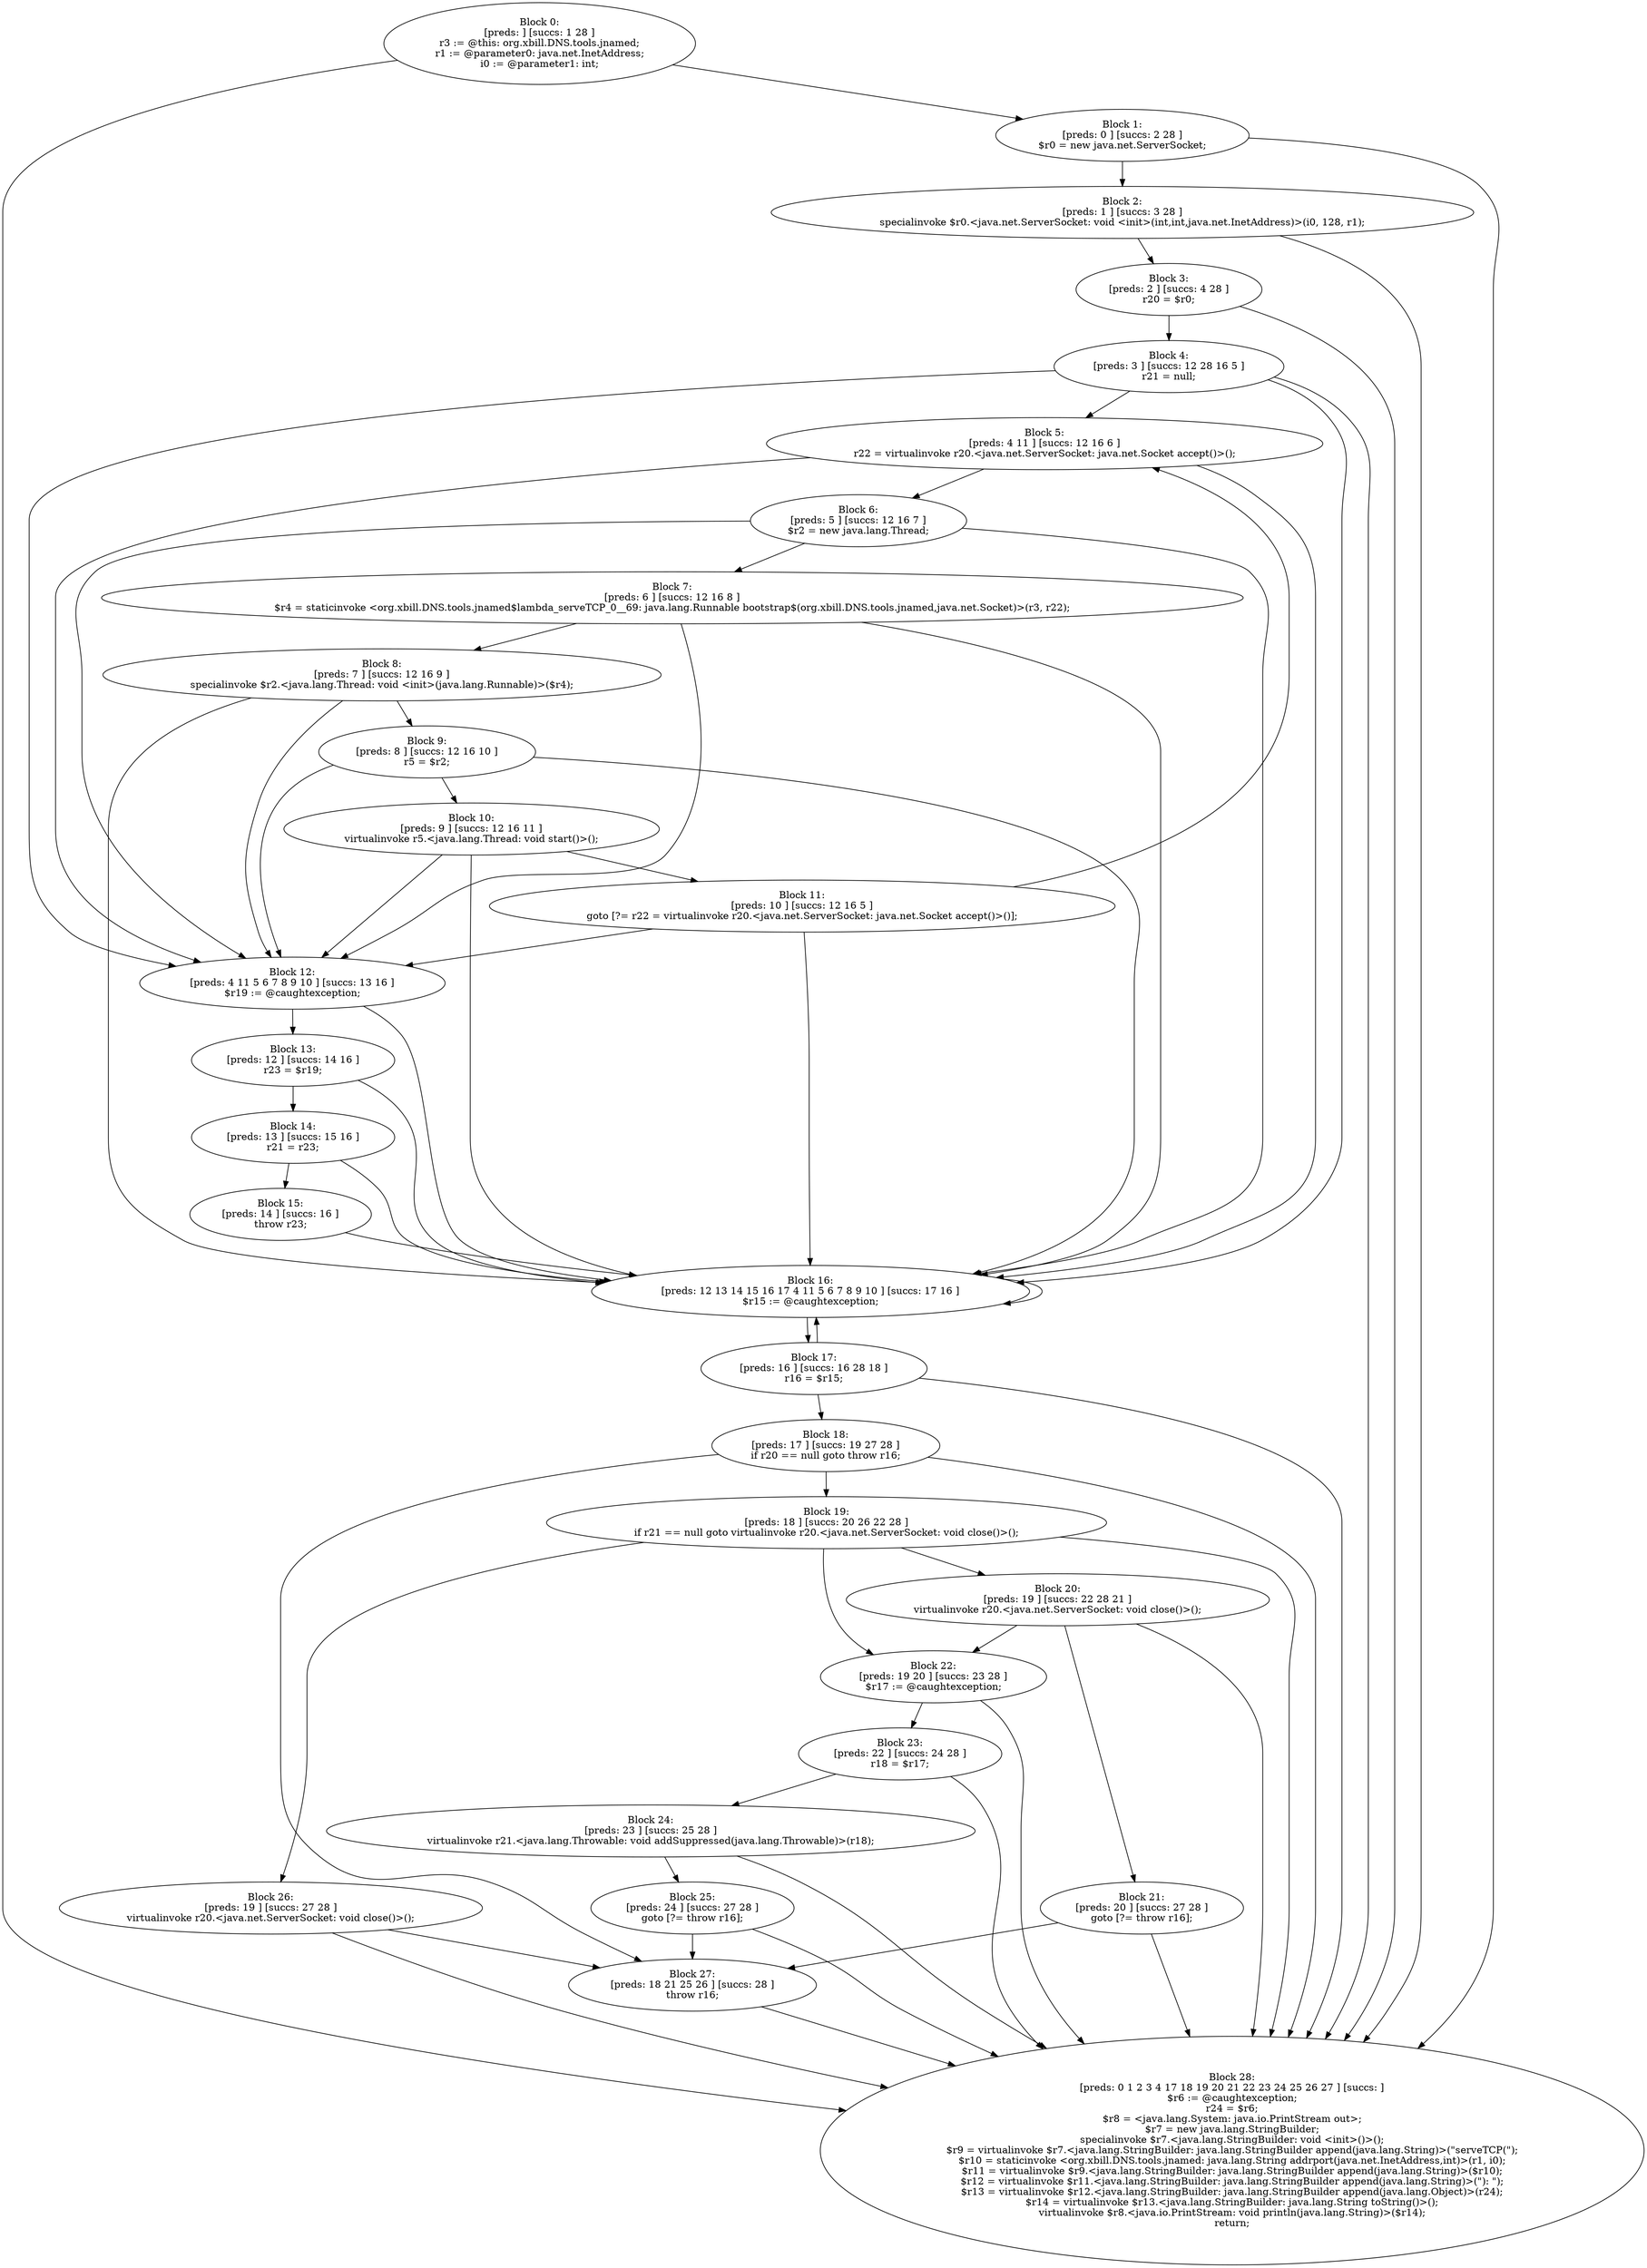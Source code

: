 digraph "unitGraph" {
    "Block 0:
[preds: ] [succs: 1 28 ]
r3 := @this: org.xbill.DNS.tools.jnamed;
r1 := @parameter0: java.net.InetAddress;
i0 := @parameter1: int;
"
    "Block 1:
[preds: 0 ] [succs: 2 28 ]
$r0 = new java.net.ServerSocket;
"
    "Block 2:
[preds: 1 ] [succs: 3 28 ]
specialinvoke $r0.<java.net.ServerSocket: void <init>(int,int,java.net.InetAddress)>(i0, 128, r1);
"
    "Block 3:
[preds: 2 ] [succs: 4 28 ]
r20 = $r0;
"
    "Block 4:
[preds: 3 ] [succs: 12 28 16 5 ]
r21 = null;
"
    "Block 5:
[preds: 4 11 ] [succs: 12 16 6 ]
r22 = virtualinvoke r20.<java.net.ServerSocket: java.net.Socket accept()>();
"
    "Block 6:
[preds: 5 ] [succs: 12 16 7 ]
$r2 = new java.lang.Thread;
"
    "Block 7:
[preds: 6 ] [succs: 12 16 8 ]
$r4 = staticinvoke <org.xbill.DNS.tools.jnamed$lambda_serveTCP_0__69: java.lang.Runnable bootstrap$(org.xbill.DNS.tools.jnamed,java.net.Socket)>(r3, r22);
"
    "Block 8:
[preds: 7 ] [succs: 12 16 9 ]
specialinvoke $r2.<java.lang.Thread: void <init>(java.lang.Runnable)>($r4);
"
    "Block 9:
[preds: 8 ] [succs: 12 16 10 ]
r5 = $r2;
"
    "Block 10:
[preds: 9 ] [succs: 12 16 11 ]
virtualinvoke r5.<java.lang.Thread: void start()>();
"
    "Block 11:
[preds: 10 ] [succs: 12 16 5 ]
goto [?= r22 = virtualinvoke r20.<java.net.ServerSocket: java.net.Socket accept()>()];
"
    "Block 12:
[preds: 4 11 5 6 7 8 9 10 ] [succs: 13 16 ]
$r19 := @caughtexception;
"
    "Block 13:
[preds: 12 ] [succs: 14 16 ]
r23 = $r19;
"
    "Block 14:
[preds: 13 ] [succs: 15 16 ]
r21 = r23;
"
    "Block 15:
[preds: 14 ] [succs: 16 ]
throw r23;
"
    "Block 16:
[preds: 12 13 14 15 16 17 4 11 5 6 7 8 9 10 ] [succs: 17 16 ]
$r15 := @caughtexception;
"
    "Block 17:
[preds: 16 ] [succs: 16 28 18 ]
r16 = $r15;
"
    "Block 18:
[preds: 17 ] [succs: 19 27 28 ]
if r20 == null goto throw r16;
"
    "Block 19:
[preds: 18 ] [succs: 20 26 22 28 ]
if r21 == null goto virtualinvoke r20.<java.net.ServerSocket: void close()>();
"
    "Block 20:
[preds: 19 ] [succs: 22 28 21 ]
virtualinvoke r20.<java.net.ServerSocket: void close()>();
"
    "Block 21:
[preds: 20 ] [succs: 27 28 ]
goto [?= throw r16];
"
    "Block 22:
[preds: 19 20 ] [succs: 23 28 ]
$r17 := @caughtexception;
"
    "Block 23:
[preds: 22 ] [succs: 24 28 ]
r18 = $r17;
"
    "Block 24:
[preds: 23 ] [succs: 25 28 ]
virtualinvoke r21.<java.lang.Throwable: void addSuppressed(java.lang.Throwable)>(r18);
"
    "Block 25:
[preds: 24 ] [succs: 27 28 ]
goto [?= throw r16];
"
    "Block 26:
[preds: 19 ] [succs: 27 28 ]
virtualinvoke r20.<java.net.ServerSocket: void close()>();
"
    "Block 27:
[preds: 18 21 25 26 ] [succs: 28 ]
throw r16;
"
    "Block 28:
[preds: 0 1 2 3 4 17 18 19 20 21 22 23 24 25 26 27 ] [succs: ]
$r6 := @caughtexception;
r24 = $r6;
$r8 = <java.lang.System: java.io.PrintStream out>;
$r7 = new java.lang.StringBuilder;
specialinvoke $r7.<java.lang.StringBuilder: void <init>()>();
$r9 = virtualinvoke $r7.<java.lang.StringBuilder: java.lang.StringBuilder append(java.lang.String)>(\"serveTCP(\");
$r10 = staticinvoke <org.xbill.DNS.tools.jnamed: java.lang.String addrport(java.net.InetAddress,int)>(r1, i0);
$r11 = virtualinvoke $r9.<java.lang.StringBuilder: java.lang.StringBuilder append(java.lang.String)>($r10);
$r12 = virtualinvoke $r11.<java.lang.StringBuilder: java.lang.StringBuilder append(java.lang.String)>(\"): \");
$r13 = virtualinvoke $r12.<java.lang.StringBuilder: java.lang.StringBuilder append(java.lang.Object)>(r24);
$r14 = virtualinvoke $r13.<java.lang.StringBuilder: java.lang.String toString()>();
virtualinvoke $r8.<java.io.PrintStream: void println(java.lang.String)>($r14);
return;
"
    "Block 0:
[preds: ] [succs: 1 28 ]
r3 := @this: org.xbill.DNS.tools.jnamed;
r1 := @parameter0: java.net.InetAddress;
i0 := @parameter1: int;
"->"Block 1:
[preds: 0 ] [succs: 2 28 ]
$r0 = new java.net.ServerSocket;
";
    "Block 0:
[preds: ] [succs: 1 28 ]
r3 := @this: org.xbill.DNS.tools.jnamed;
r1 := @parameter0: java.net.InetAddress;
i0 := @parameter1: int;
"->"Block 28:
[preds: 0 1 2 3 4 17 18 19 20 21 22 23 24 25 26 27 ] [succs: ]
$r6 := @caughtexception;
r24 = $r6;
$r8 = <java.lang.System: java.io.PrintStream out>;
$r7 = new java.lang.StringBuilder;
specialinvoke $r7.<java.lang.StringBuilder: void <init>()>();
$r9 = virtualinvoke $r7.<java.lang.StringBuilder: java.lang.StringBuilder append(java.lang.String)>(\"serveTCP(\");
$r10 = staticinvoke <org.xbill.DNS.tools.jnamed: java.lang.String addrport(java.net.InetAddress,int)>(r1, i0);
$r11 = virtualinvoke $r9.<java.lang.StringBuilder: java.lang.StringBuilder append(java.lang.String)>($r10);
$r12 = virtualinvoke $r11.<java.lang.StringBuilder: java.lang.StringBuilder append(java.lang.String)>(\"): \");
$r13 = virtualinvoke $r12.<java.lang.StringBuilder: java.lang.StringBuilder append(java.lang.Object)>(r24);
$r14 = virtualinvoke $r13.<java.lang.StringBuilder: java.lang.String toString()>();
virtualinvoke $r8.<java.io.PrintStream: void println(java.lang.String)>($r14);
return;
";
    "Block 1:
[preds: 0 ] [succs: 2 28 ]
$r0 = new java.net.ServerSocket;
"->"Block 2:
[preds: 1 ] [succs: 3 28 ]
specialinvoke $r0.<java.net.ServerSocket: void <init>(int,int,java.net.InetAddress)>(i0, 128, r1);
";
    "Block 1:
[preds: 0 ] [succs: 2 28 ]
$r0 = new java.net.ServerSocket;
"->"Block 28:
[preds: 0 1 2 3 4 17 18 19 20 21 22 23 24 25 26 27 ] [succs: ]
$r6 := @caughtexception;
r24 = $r6;
$r8 = <java.lang.System: java.io.PrintStream out>;
$r7 = new java.lang.StringBuilder;
specialinvoke $r7.<java.lang.StringBuilder: void <init>()>();
$r9 = virtualinvoke $r7.<java.lang.StringBuilder: java.lang.StringBuilder append(java.lang.String)>(\"serveTCP(\");
$r10 = staticinvoke <org.xbill.DNS.tools.jnamed: java.lang.String addrport(java.net.InetAddress,int)>(r1, i0);
$r11 = virtualinvoke $r9.<java.lang.StringBuilder: java.lang.StringBuilder append(java.lang.String)>($r10);
$r12 = virtualinvoke $r11.<java.lang.StringBuilder: java.lang.StringBuilder append(java.lang.String)>(\"): \");
$r13 = virtualinvoke $r12.<java.lang.StringBuilder: java.lang.StringBuilder append(java.lang.Object)>(r24);
$r14 = virtualinvoke $r13.<java.lang.StringBuilder: java.lang.String toString()>();
virtualinvoke $r8.<java.io.PrintStream: void println(java.lang.String)>($r14);
return;
";
    "Block 2:
[preds: 1 ] [succs: 3 28 ]
specialinvoke $r0.<java.net.ServerSocket: void <init>(int,int,java.net.InetAddress)>(i0, 128, r1);
"->"Block 3:
[preds: 2 ] [succs: 4 28 ]
r20 = $r0;
";
    "Block 2:
[preds: 1 ] [succs: 3 28 ]
specialinvoke $r0.<java.net.ServerSocket: void <init>(int,int,java.net.InetAddress)>(i0, 128, r1);
"->"Block 28:
[preds: 0 1 2 3 4 17 18 19 20 21 22 23 24 25 26 27 ] [succs: ]
$r6 := @caughtexception;
r24 = $r6;
$r8 = <java.lang.System: java.io.PrintStream out>;
$r7 = new java.lang.StringBuilder;
specialinvoke $r7.<java.lang.StringBuilder: void <init>()>();
$r9 = virtualinvoke $r7.<java.lang.StringBuilder: java.lang.StringBuilder append(java.lang.String)>(\"serveTCP(\");
$r10 = staticinvoke <org.xbill.DNS.tools.jnamed: java.lang.String addrport(java.net.InetAddress,int)>(r1, i0);
$r11 = virtualinvoke $r9.<java.lang.StringBuilder: java.lang.StringBuilder append(java.lang.String)>($r10);
$r12 = virtualinvoke $r11.<java.lang.StringBuilder: java.lang.StringBuilder append(java.lang.String)>(\"): \");
$r13 = virtualinvoke $r12.<java.lang.StringBuilder: java.lang.StringBuilder append(java.lang.Object)>(r24);
$r14 = virtualinvoke $r13.<java.lang.StringBuilder: java.lang.String toString()>();
virtualinvoke $r8.<java.io.PrintStream: void println(java.lang.String)>($r14);
return;
";
    "Block 3:
[preds: 2 ] [succs: 4 28 ]
r20 = $r0;
"->"Block 4:
[preds: 3 ] [succs: 12 28 16 5 ]
r21 = null;
";
    "Block 3:
[preds: 2 ] [succs: 4 28 ]
r20 = $r0;
"->"Block 28:
[preds: 0 1 2 3 4 17 18 19 20 21 22 23 24 25 26 27 ] [succs: ]
$r6 := @caughtexception;
r24 = $r6;
$r8 = <java.lang.System: java.io.PrintStream out>;
$r7 = new java.lang.StringBuilder;
specialinvoke $r7.<java.lang.StringBuilder: void <init>()>();
$r9 = virtualinvoke $r7.<java.lang.StringBuilder: java.lang.StringBuilder append(java.lang.String)>(\"serveTCP(\");
$r10 = staticinvoke <org.xbill.DNS.tools.jnamed: java.lang.String addrport(java.net.InetAddress,int)>(r1, i0);
$r11 = virtualinvoke $r9.<java.lang.StringBuilder: java.lang.StringBuilder append(java.lang.String)>($r10);
$r12 = virtualinvoke $r11.<java.lang.StringBuilder: java.lang.StringBuilder append(java.lang.String)>(\"): \");
$r13 = virtualinvoke $r12.<java.lang.StringBuilder: java.lang.StringBuilder append(java.lang.Object)>(r24);
$r14 = virtualinvoke $r13.<java.lang.StringBuilder: java.lang.String toString()>();
virtualinvoke $r8.<java.io.PrintStream: void println(java.lang.String)>($r14);
return;
";
    "Block 4:
[preds: 3 ] [succs: 12 28 16 5 ]
r21 = null;
"->"Block 12:
[preds: 4 11 5 6 7 8 9 10 ] [succs: 13 16 ]
$r19 := @caughtexception;
";
    "Block 4:
[preds: 3 ] [succs: 12 28 16 5 ]
r21 = null;
"->"Block 28:
[preds: 0 1 2 3 4 17 18 19 20 21 22 23 24 25 26 27 ] [succs: ]
$r6 := @caughtexception;
r24 = $r6;
$r8 = <java.lang.System: java.io.PrintStream out>;
$r7 = new java.lang.StringBuilder;
specialinvoke $r7.<java.lang.StringBuilder: void <init>()>();
$r9 = virtualinvoke $r7.<java.lang.StringBuilder: java.lang.StringBuilder append(java.lang.String)>(\"serveTCP(\");
$r10 = staticinvoke <org.xbill.DNS.tools.jnamed: java.lang.String addrport(java.net.InetAddress,int)>(r1, i0);
$r11 = virtualinvoke $r9.<java.lang.StringBuilder: java.lang.StringBuilder append(java.lang.String)>($r10);
$r12 = virtualinvoke $r11.<java.lang.StringBuilder: java.lang.StringBuilder append(java.lang.String)>(\"): \");
$r13 = virtualinvoke $r12.<java.lang.StringBuilder: java.lang.StringBuilder append(java.lang.Object)>(r24);
$r14 = virtualinvoke $r13.<java.lang.StringBuilder: java.lang.String toString()>();
virtualinvoke $r8.<java.io.PrintStream: void println(java.lang.String)>($r14);
return;
";
    "Block 4:
[preds: 3 ] [succs: 12 28 16 5 ]
r21 = null;
"->"Block 16:
[preds: 12 13 14 15 16 17 4 11 5 6 7 8 9 10 ] [succs: 17 16 ]
$r15 := @caughtexception;
";
    "Block 4:
[preds: 3 ] [succs: 12 28 16 5 ]
r21 = null;
"->"Block 5:
[preds: 4 11 ] [succs: 12 16 6 ]
r22 = virtualinvoke r20.<java.net.ServerSocket: java.net.Socket accept()>();
";
    "Block 5:
[preds: 4 11 ] [succs: 12 16 6 ]
r22 = virtualinvoke r20.<java.net.ServerSocket: java.net.Socket accept()>();
"->"Block 12:
[preds: 4 11 5 6 7 8 9 10 ] [succs: 13 16 ]
$r19 := @caughtexception;
";
    "Block 5:
[preds: 4 11 ] [succs: 12 16 6 ]
r22 = virtualinvoke r20.<java.net.ServerSocket: java.net.Socket accept()>();
"->"Block 16:
[preds: 12 13 14 15 16 17 4 11 5 6 7 8 9 10 ] [succs: 17 16 ]
$r15 := @caughtexception;
";
    "Block 5:
[preds: 4 11 ] [succs: 12 16 6 ]
r22 = virtualinvoke r20.<java.net.ServerSocket: java.net.Socket accept()>();
"->"Block 6:
[preds: 5 ] [succs: 12 16 7 ]
$r2 = new java.lang.Thread;
";
    "Block 6:
[preds: 5 ] [succs: 12 16 7 ]
$r2 = new java.lang.Thread;
"->"Block 12:
[preds: 4 11 5 6 7 8 9 10 ] [succs: 13 16 ]
$r19 := @caughtexception;
";
    "Block 6:
[preds: 5 ] [succs: 12 16 7 ]
$r2 = new java.lang.Thread;
"->"Block 16:
[preds: 12 13 14 15 16 17 4 11 5 6 7 8 9 10 ] [succs: 17 16 ]
$r15 := @caughtexception;
";
    "Block 6:
[preds: 5 ] [succs: 12 16 7 ]
$r2 = new java.lang.Thread;
"->"Block 7:
[preds: 6 ] [succs: 12 16 8 ]
$r4 = staticinvoke <org.xbill.DNS.tools.jnamed$lambda_serveTCP_0__69: java.lang.Runnable bootstrap$(org.xbill.DNS.tools.jnamed,java.net.Socket)>(r3, r22);
";
    "Block 7:
[preds: 6 ] [succs: 12 16 8 ]
$r4 = staticinvoke <org.xbill.DNS.tools.jnamed$lambda_serveTCP_0__69: java.lang.Runnable bootstrap$(org.xbill.DNS.tools.jnamed,java.net.Socket)>(r3, r22);
"->"Block 12:
[preds: 4 11 5 6 7 8 9 10 ] [succs: 13 16 ]
$r19 := @caughtexception;
";
    "Block 7:
[preds: 6 ] [succs: 12 16 8 ]
$r4 = staticinvoke <org.xbill.DNS.tools.jnamed$lambda_serveTCP_0__69: java.lang.Runnable bootstrap$(org.xbill.DNS.tools.jnamed,java.net.Socket)>(r3, r22);
"->"Block 16:
[preds: 12 13 14 15 16 17 4 11 5 6 7 8 9 10 ] [succs: 17 16 ]
$r15 := @caughtexception;
";
    "Block 7:
[preds: 6 ] [succs: 12 16 8 ]
$r4 = staticinvoke <org.xbill.DNS.tools.jnamed$lambda_serveTCP_0__69: java.lang.Runnable bootstrap$(org.xbill.DNS.tools.jnamed,java.net.Socket)>(r3, r22);
"->"Block 8:
[preds: 7 ] [succs: 12 16 9 ]
specialinvoke $r2.<java.lang.Thread: void <init>(java.lang.Runnable)>($r4);
";
    "Block 8:
[preds: 7 ] [succs: 12 16 9 ]
specialinvoke $r2.<java.lang.Thread: void <init>(java.lang.Runnable)>($r4);
"->"Block 12:
[preds: 4 11 5 6 7 8 9 10 ] [succs: 13 16 ]
$r19 := @caughtexception;
";
    "Block 8:
[preds: 7 ] [succs: 12 16 9 ]
specialinvoke $r2.<java.lang.Thread: void <init>(java.lang.Runnable)>($r4);
"->"Block 16:
[preds: 12 13 14 15 16 17 4 11 5 6 7 8 9 10 ] [succs: 17 16 ]
$r15 := @caughtexception;
";
    "Block 8:
[preds: 7 ] [succs: 12 16 9 ]
specialinvoke $r2.<java.lang.Thread: void <init>(java.lang.Runnable)>($r4);
"->"Block 9:
[preds: 8 ] [succs: 12 16 10 ]
r5 = $r2;
";
    "Block 9:
[preds: 8 ] [succs: 12 16 10 ]
r5 = $r2;
"->"Block 12:
[preds: 4 11 5 6 7 8 9 10 ] [succs: 13 16 ]
$r19 := @caughtexception;
";
    "Block 9:
[preds: 8 ] [succs: 12 16 10 ]
r5 = $r2;
"->"Block 16:
[preds: 12 13 14 15 16 17 4 11 5 6 7 8 9 10 ] [succs: 17 16 ]
$r15 := @caughtexception;
";
    "Block 9:
[preds: 8 ] [succs: 12 16 10 ]
r5 = $r2;
"->"Block 10:
[preds: 9 ] [succs: 12 16 11 ]
virtualinvoke r5.<java.lang.Thread: void start()>();
";
    "Block 10:
[preds: 9 ] [succs: 12 16 11 ]
virtualinvoke r5.<java.lang.Thread: void start()>();
"->"Block 12:
[preds: 4 11 5 6 7 8 9 10 ] [succs: 13 16 ]
$r19 := @caughtexception;
";
    "Block 10:
[preds: 9 ] [succs: 12 16 11 ]
virtualinvoke r5.<java.lang.Thread: void start()>();
"->"Block 16:
[preds: 12 13 14 15 16 17 4 11 5 6 7 8 9 10 ] [succs: 17 16 ]
$r15 := @caughtexception;
";
    "Block 10:
[preds: 9 ] [succs: 12 16 11 ]
virtualinvoke r5.<java.lang.Thread: void start()>();
"->"Block 11:
[preds: 10 ] [succs: 12 16 5 ]
goto [?= r22 = virtualinvoke r20.<java.net.ServerSocket: java.net.Socket accept()>()];
";
    "Block 11:
[preds: 10 ] [succs: 12 16 5 ]
goto [?= r22 = virtualinvoke r20.<java.net.ServerSocket: java.net.Socket accept()>()];
"->"Block 12:
[preds: 4 11 5 6 7 8 9 10 ] [succs: 13 16 ]
$r19 := @caughtexception;
";
    "Block 11:
[preds: 10 ] [succs: 12 16 5 ]
goto [?= r22 = virtualinvoke r20.<java.net.ServerSocket: java.net.Socket accept()>()];
"->"Block 16:
[preds: 12 13 14 15 16 17 4 11 5 6 7 8 9 10 ] [succs: 17 16 ]
$r15 := @caughtexception;
";
    "Block 11:
[preds: 10 ] [succs: 12 16 5 ]
goto [?= r22 = virtualinvoke r20.<java.net.ServerSocket: java.net.Socket accept()>()];
"->"Block 5:
[preds: 4 11 ] [succs: 12 16 6 ]
r22 = virtualinvoke r20.<java.net.ServerSocket: java.net.Socket accept()>();
";
    "Block 12:
[preds: 4 11 5 6 7 8 9 10 ] [succs: 13 16 ]
$r19 := @caughtexception;
"->"Block 13:
[preds: 12 ] [succs: 14 16 ]
r23 = $r19;
";
    "Block 12:
[preds: 4 11 5 6 7 8 9 10 ] [succs: 13 16 ]
$r19 := @caughtexception;
"->"Block 16:
[preds: 12 13 14 15 16 17 4 11 5 6 7 8 9 10 ] [succs: 17 16 ]
$r15 := @caughtexception;
";
    "Block 13:
[preds: 12 ] [succs: 14 16 ]
r23 = $r19;
"->"Block 14:
[preds: 13 ] [succs: 15 16 ]
r21 = r23;
";
    "Block 13:
[preds: 12 ] [succs: 14 16 ]
r23 = $r19;
"->"Block 16:
[preds: 12 13 14 15 16 17 4 11 5 6 7 8 9 10 ] [succs: 17 16 ]
$r15 := @caughtexception;
";
    "Block 14:
[preds: 13 ] [succs: 15 16 ]
r21 = r23;
"->"Block 15:
[preds: 14 ] [succs: 16 ]
throw r23;
";
    "Block 14:
[preds: 13 ] [succs: 15 16 ]
r21 = r23;
"->"Block 16:
[preds: 12 13 14 15 16 17 4 11 5 6 7 8 9 10 ] [succs: 17 16 ]
$r15 := @caughtexception;
";
    "Block 15:
[preds: 14 ] [succs: 16 ]
throw r23;
"->"Block 16:
[preds: 12 13 14 15 16 17 4 11 5 6 7 8 9 10 ] [succs: 17 16 ]
$r15 := @caughtexception;
";
    "Block 16:
[preds: 12 13 14 15 16 17 4 11 5 6 7 8 9 10 ] [succs: 17 16 ]
$r15 := @caughtexception;
"->"Block 17:
[preds: 16 ] [succs: 16 28 18 ]
r16 = $r15;
";
    "Block 16:
[preds: 12 13 14 15 16 17 4 11 5 6 7 8 9 10 ] [succs: 17 16 ]
$r15 := @caughtexception;
"->"Block 16:
[preds: 12 13 14 15 16 17 4 11 5 6 7 8 9 10 ] [succs: 17 16 ]
$r15 := @caughtexception;
";
    "Block 17:
[preds: 16 ] [succs: 16 28 18 ]
r16 = $r15;
"->"Block 16:
[preds: 12 13 14 15 16 17 4 11 5 6 7 8 9 10 ] [succs: 17 16 ]
$r15 := @caughtexception;
";
    "Block 17:
[preds: 16 ] [succs: 16 28 18 ]
r16 = $r15;
"->"Block 28:
[preds: 0 1 2 3 4 17 18 19 20 21 22 23 24 25 26 27 ] [succs: ]
$r6 := @caughtexception;
r24 = $r6;
$r8 = <java.lang.System: java.io.PrintStream out>;
$r7 = new java.lang.StringBuilder;
specialinvoke $r7.<java.lang.StringBuilder: void <init>()>();
$r9 = virtualinvoke $r7.<java.lang.StringBuilder: java.lang.StringBuilder append(java.lang.String)>(\"serveTCP(\");
$r10 = staticinvoke <org.xbill.DNS.tools.jnamed: java.lang.String addrport(java.net.InetAddress,int)>(r1, i0);
$r11 = virtualinvoke $r9.<java.lang.StringBuilder: java.lang.StringBuilder append(java.lang.String)>($r10);
$r12 = virtualinvoke $r11.<java.lang.StringBuilder: java.lang.StringBuilder append(java.lang.String)>(\"): \");
$r13 = virtualinvoke $r12.<java.lang.StringBuilder: java.lang.StringBuilder append(java.lang.Object)>(r24);
$r14 = virtualinvoke $r13.<java.lang.StringBuilder: java.lang.String toString()>();
virtualinvoke $r8.<java.io.PrintStream: void println(java.lang.String)>($r14);
return;
";
    "Block 17:
[preds: 16 ] [succs: 16 28 18 ]
r16 = $r15;
"->"Block 18:
[preds: 17 ] [succs: 19 27 28 ]
if r20 == null goto throw r16;
";
    "Block 18:
[preds: 17 ] [succs: 19 27 28 ]
if r20 == null goto throw r16;
"->"Block 19:
[preds: 18 ] [succs: 20 26 22 28 ]
if r21 == null goto virtualinvoke r20.<java.net.ServerSocket: void close()>();
";
    "Block 18:
[preds: 17 ] [succs: 19 27 28 ]
if r20 == null goto throw r16;
"->"Block 27:
[preds: 18 21 25 26 ] [succs: 28 ]
throw r16;
";
    "Block 18:
[preds: 17 ] [succs: 19 27 28 ]
if r20 == null goto throw r16;
"->"Block 28:
[preds: 0 1 2 3 4 17 18 19 20 21 22 23 24 25 26 27 ] [succs: ]
$r6 := @caughtexception;
r24 = $r6;
$r8 = <java.lang.System: java.io.PrintStream out>;
$r7 = new java.lang.StringBuilder;
specialinvoke $r7.<java.lang.StringBuilder: void <init>()>();
$r9 = virtualinvoke $r7.<java.lang.StringBuilder: java.lang.StringBuilder append(java.lang.String)>(\"serveTCP(\");
$r10 = staticinvoke <org.xbill.DNS.tools.jnamed: java.lang.String addrport(java.net.InetAddress,int)>(r1, i0);
$r11 = virtualinvoke $r9.<java.lang.StringBuilder: java.lang.StringBuilder append(java.lang.String)>($r10);
$r12 = virtualinvoke $r11.<java.lang.StringBuilder: java.lang.StringBuilder append(java.lang.String)>(\"): \");
$r13 = virtualinvoke $r12.<java.lang.StringBuilder: java.lang.StringBuilder append(java.lang.Object)>(r24);
$r14 = virtualinvoke $r13.<java.lang.StringBuilder: java.lang.String toString()>();
virtualinvoke $r8.<java.io.PrintStream: void println(java.lang.String)>($r14);
return;
";
    "Block 19:
[preds: 18 ] [succs: 20 26 22 28 ]
if r21 == null goto virtualinvoke r20.<java.net.ServerSocket: void close()>();
"->"Block 20:
[preds: 19 ] [succs: 22 28 21 ]
virtualinvoke r20.<java.net.ServerSocket: void close()>();
";
    "Block 19:
[preds: 18 ] [succs: 20 26 22 28 ]
if r21 == null goto virtualinvoke r20.<java.net.ServerSocket: void close()>();
"->"Block 26:
[preds: 19 ] [succs: 27 28 ]
virtualinvoke r20.<java.net.ServerSocket: void close()>();
";
    "Block 19:
[preds: 18 ] [succs: 20 26 22 28 ]
if r21 == null goto virtualinvoke r20.<java.net.ServerSocket: void close()>();
"->"Block 22:
[preds: 19 20 ] [succs: 23 28 ]
$r17 := @caughtexception;
";
    "Block 19:
[preds: 18 ] [succs: 20 26 22 28 ]
if r21 == null goto virtualinvoke r20.<java.net.ServerSocket: void close()>();
"->"Block 28:
[preds: 0 1 2 3 4 17 18 19 20 21 22 23 24 25 26 27 ] [succs: ]
$r6 := @caughtexception;
r24 = $r6;
$r8 = <java.lang.System: java.io.PrintStream out>;
$r7 = new java.lang.StringBuilder;
specialinvoke $r7.<java.lang.StringBuilder: void <init>()>();
$r9 = virtualinvoke $r7.<java.lang.StringBuilder: java.lang.StringBuilder append(java.lang.String)>(\"serveTCP(\");
$r10 = staticinvoke <org.xbill.DNS.tools.jnamed: java.lang.String addrport(java.net.InetAddress,int)>(r1, i0);
$r11 = virtualinvoke $r9.<java.lang.StringBuilder: java.lang.StringBuilder append(java.lang.String)>($r10);
$r12 = virtualinvoke $r11.<java.lang.StringBuilder: java.lang.StringBuilder append(java.lang.String)>(\"): \");
$r13 = virtualinvoke $r12.<java.lang.StringBuilder: java.lang.StringBuilder append(java.lang.Object)>(r24);
$r14 = virtualinvoke $r13.<java.lang.StringBuilder: java.lang.String toString()>();
virtualinvoke $r8.<java.io.PrintStream: void println(java.lang.String)>($r14);
return;
";
    "Block 20:
[preds: 19 ] [succs: 22 28 21 ]
virtualinvoke r20.<java.net.ServerSocket: void close()>();
"->"Block 22:
[preds: 19 20 ] [succs: 23 28 ]
$r17 := @caughtexception;
";
    "Block 20:
[preds: 19 ] [succs: 22 28 21 ]
virtualinvoke r20.<java.net.ServerSocket: void close()>();
"->"Block 28:
[preds: 0 1 2 3 4 17 18 19 20 21 22 23 24 25 26 27 ] [succs: ]
$r6 := @caughtexception;
r24 = $r6;
$r8 = <java.lang.System: java.io.PrintStream out>;
$r7 = new java.lang.StringBuilder;
specialinvoke $r7.<java.lang.StringBuilder: void <init>()>();
$r9 = virtualinvoke $r7.<java.lang.StringBuilder: java.lang.StringBuilder append(java.lang.String)>(\"serveTCP(\");
$r10 = staticinvoke <org.xbill.DNS.tools.jnamed: java.lang.String addrport(java.net.InetAddress,int)>(r1, i0);
$r11 = virtualinvoke $r9.<java.lang.StringBuilder: java.lang.StringBuilder append(java.lang.String)>($r10);
$r12 = virtualinvoke $r11.<java.lang.StringBuilder: java.lang.StringBuilder append(java.lang.String)>(\"): \");
$r13 = virtualinvoke $r12.<java.lang.StringBuilder: java.lang.StringBuilder append(java.lang.Object)>(r24);
$r14 = virtualinvoke $r13.<java.lang.StringBuilder: java.lang.String toString()>();
virtualinvoke $r8.<java.io.PrintStream: void println(java.lang.String)>($r14);
return;
";
    "Block 20:
[preds: 19 ] [succs: 22 28 21 ]
virtualinvoke r20.<java.net.ServerSocket: void close()>();
"->"Block 21:
[preds: 20 ] [succs: 27 28 ]
goto [?= throw r16];
";
    "Block 21:
[preds: 20 ] [succs: 27 28 ]
goto [?= throw r16];
"->"Block 27:
[preds: 18 21 25 26 ] [succs: 28 ]
throw r16;
";
    "Block 21:
[preds: 20 ] [succs: 27 28 ]
goto [?= throw r16];
"->"Block 28:
[preds: 0 1 2 3 4 17 18 19 20 21 22 23 24 25 26 27 ] [succs: ]
$r6 := @caughtexception;
r24 = $r6;
$r8 = <java.lang.System: java.io.PrintStream out>;
$r7 = new java.lang.StringBuilder;
specialinvoke $r7.<java.lang.StringBuilder: void <init>()>();
$r9 = virtualinvoke $r7.<java.lang.StringBuilder: java.lang.StringBuilder append(java.lang.String)>(\"serveTCP(\");
$r10 = staticinvoke <org.xbill.DNS.tools.jnamed: java.lang.String addrport(java.net.InetAddress,int)>(r1, i0);
$r11 = virtualinvoke $r9.<java.lang.StringBuilder: java.lang.StringBuilder append(java.lang.String)>($r10);
$r12 = virtualinvoke $r11.<java.lang.StringBuilder: java.lang.StringBuilder append(java.lang.String)>(\"): \");
$r13 = virtualinvoke $r12.<java.lang.StringBuilder: java.lang.StringBuilder append(java.lang.Object)>(r24);
$r14 = virtualinvoke $r13.<java.lang.StringBuilder: java.lang.String toString()>();
virtualinvoke $r8.<java.io.PrintStream: void println(java.lang.String)>($r14);
return;
";
    "Block 22:
[preds: 19 20 ] [succs: 23 28 ]
$r17 := @caughtexception;
"->"Block 23:
[preds: 22 ] [succs: 24 28 ]
r18 = $r17;
";
    "Block 22:
[preds: 19 20 ] [succs: 23 28 ]
$r17 := @caughtexception;
"->"Block 28:
[preds: 0 1 2 3 4 17 18 19 20 21 22 23 24 25 26 27 ] [succs: ]
$r6 := @caughtexception;
r24 = $r6;
$r8 = <java.lang.System: java.io.PrintStream out>;
$r7 = new java.lang.StringBuilder;
specialinvoke $r7.<java.lang.StringBuilder: void <init>()>();
$r9 = virtualinvoke $r7.<java.lang.StringBuilder: java.lang.StringBuilder append(java.lang.String)>(\"serveTCP(\");
$r10 = staticinvoke <org.xbill.DNS.tools.jnamed: java.lang.String addrport(java.net.InetAddress,int)>(r1, i0);
$r11 = virtualinvoke $r9.<java.lang.StringBuilder: java.lang.StringBuilder append(java.lang.String)>($r10);
$r12 = virtualinvoke $r11.<java.lang.StringBuilder: java.lang.StringBuilder append(java.lang.String)>(\"): \");
$r13 = virtualinvoke $r12.<java.lang.StringBuilder: java.lang.StringBuilder append(java.lang.Object)>(r24);
$r14 = virtualinvoke $r13.<java.lang.StringBuilder: java.lang.String toString()>();
virtualinvoke $r8.<java.io.PrintStream: void println(java.lang.String)>($r14);
return;
";
    "Block 23:
[preds: 22 ] [succs: 24 28 ]
r18 = $r17;
"->"Block 24:
[preds: 23 ] [succs: 25 28 ]
virtualinvoke r21.<java.lang.Throwable: void addSuppressed(java.lang.Throwable)>(r18);
";
    "Block 23:
[preds: 22 ] [succs: 24 28 ]
r18 = $r17;
"->"Block 28:
[preds: 0 1 2 3 4 17 18 19 20 21 22 23 24 25 26 27 ] [succs: ]
$r6 := @caughtexception;
r24 = $r6;
$r8 = <java.lang.System: java.io.PrintStream out>;
$r7 = new java.lang.StringBuilder;
specialinvoke $r7.<java.lang.StringBuilder: void <init>()>();
$r9 = virtualinvoke $r7.<java.lang.StringBuilder: java.lang.StringBuilder append(java.lang.String)>(\"serveTCP(\");
$r10 = staticinvoke <org.xbill.DNS.tools.jnamed: java.lang.String addrport(java.net.InetAddress,int)>(r1, i0);
$r11 = virtualinvoke $r9.<java.lang.StringBuilder: java.lang.StringBuilder append(java.lang.String)>($r10);
$r12 = virtualinvoke $r11.<java.lang.StringBuilder: java.lang.StringBuilder append(java.lang.String)>(\"): \");
$r13 = virtualinvoke $r12.<java.lang.StringBuilder: java.lang.StringBuilder append(java.lang.Object)>(r24);
$r14 = virtualinvoke $r13.<java.lang.StringBuilder: java.lang.String toString()>();
virtualinvoke $r8.<java.io.PrintStream: void println(java.lang.String)>($r14);
return;
";
    "Block 24:
[preds: 23 ] [succs: 25 28 ]
virtualinvoke r21.<java.lang.Throwable: void addSuppressed(java.lang.Throwable)>(r18);
"->"Block 25:
[preds: 24 ] [succs: 27 28 ]
goto [?= throw r16];
";
    "Block 24:
[preds: 23 ] [succs: 25 28 ]
virtualinvoke r21.<java.lang.Throwable: void addSuppressed(java.lang.Throwable)>(r18);
"->"Block 28:
[preds: 0 1 2 3 4 17 18 19 20 21 22 23 24 25 26 27 ] [succs: ]
$r6 := @caughtexception;
r24 = $r6;
$r8 = <java.lang.System: java.io.PrintStream out>;
$r7 = new java.lang.StringBuilder;
specialinvoke $r7.<java.lang.StringBuilder: void <init>()>();
$r9 = virtualinvoke $r7.<java.lang.StringBuilder: java.lang.StringBuilder append(java.lang.String)>(\"serveTCP(\");
$r10 = staticinvoke <org.xbill.DNS.tools.jnamed: java.lang.String addrport(java.net.InetAddress,int)>(r1, i0);
$r11 = virtualinvoke $r9.<java.lang.StringBuilder: java.lang.StringBuilder append(java.lang.String)>($r10);
$r12 = virtualinvoke $r11.<java.lang.StringBuilder: java.lang.StringBuilder append(java.lang.String)>(\"): \");
$r13 = virtualinvoke $r12.<java.lang.StringBuilder: java.lang.StringBuilder append(java.lang.Object)>(r24);
$r14 = virtualinvoke $r13.<java.lang.StringBuilder: java.lang.String toString()>();
virtualinvoke $r8.<java.io.PrintStream: void println(java.lang.String)>($r14);
return;
";
    "Block 25:
[preds: 24 ] [succs: 27 28 ]
goto [?= throw r16];
"->"Block 27:
[preds: 18 21 25 26 ] [succs: 28 ]
throw r16;
";
    "Block 25:
[preds: 24 ] [succs: 27 28 ]
goto [?= throw r16];
"->"Block 28:
[preds: 0 1 2 3 4 17 18 19 20 21 22 23 24 25 26 27 ] [succs: ]
$r6 := @caughtexception;
r24 = $r6;
$r8 = <java.lang.System: java.io.PrintStream out>;
$r7 = new java.lang.StringBuilder;
specialinvoke $r7.<java.lang.StringBuilder: void <init>()>();
$r9 = virtualinvoke $r7.<java.lang.StringBuilder: java.lang.StringBuilder append(java.lang.String)>(\"serveTCP(\");
$r10 = staticinvoke <org.xbill.DNS.tools.jnamed: java.lang.String addrport(java.net.InetAddress,int)>(r1, i0);
$r11 = virtualinvoke $r9.<java.lang.StringBuilder: java.lang.StringBuilder append(java.lang.String)>($r10);
$r12 = virtualinvoke $r11.<java.lang.StringBuilder: java.lang.StringBuilder append(java.lang.String)>(\"): \");
$r13 = virtualinvoke $r12.<java.lang.StringBuilder: java.lang.StringBuilder append(java.lang.Object)>(r24);
$r14 = virtualinvoke $r13.<java.lang.StringBuilder: java.lang.String toString()>();
virtualinvoke $r8.<java.io.PrintStream: void println(java.lang.String)>($r14);
return;
";
    "Block 26:
[preds: 19 ] [succs: 27 28 ]
virtualinvoke r20.<java.net.ServerSocket: void close()>();
"->"Block 27:
[preds: 18 21 25 26 ] [succs: 28 ]
throw r16;
";
    "Block 26:
[preds: 19 ] [succs: 27 28 ]
virtualinvoke r20.<java.net.ServerSocket: void close()>();
"->"Block 28:
[preds: 0 1 2 3 4 17 18 19 20 21 22 23 24 25 26 27 ] [succs: ]
$r6 := @caughtexception;
r24 = $r6;
$r8 = <java.lang.System: java.io.PrintStream out>;
$r7 = new java.lang.StringBuilder;
specialinvoke $r7.<java.lang.StringBuilder: void <init>()>();
$r9 = virtualinvoke $r7.<java.lang.StringBuilder: java.lang.StringBuilder append(java.lang.String)>(\"serveTCP(\");
$r10 = staticinvoke <org.xbill.DNS.tools.jnamed: java.lang.String addrport(java.net.InetAddress,int)>(r1, i0);
$r11 = virtualinvoke $r9.<java.lang.StringBuilder: java.lang.StringBuilder append(java.lang.String)>($r10);
$r12 = virtualinvoke $r11.<java.lang.StringBuilder: java.lang.StringBuilder append(java.lang.String)>(\"): \");
$r13 = virtualinvoke $r12.<java.lang.StringBuilder: java.lang.StringBuilder append(java.lang.Object)>(r24);
$r14 = virtualinvoke $r13.<java.lang.StringBuilder: java.lang.String toString()>();
virtualinvoke $r8.<java.io.PrintStream: void println(java.lang.String)>($r14);
return;
";
    "Block 27:
[preds: 18 21 25 26 ] [succs: 28 ]
throw r16;
"->"Block 28:
[preds: 0 1 2 3 4 17 18 19 20 21 22 23 24 25 26 27 ] [succs: ]
$r6 := @caughtexception;
r24 = $r6;
$r8 = <java.lang.System: java.io.PrintStream out>;
$r7 = new java.lang.StringBuilder;
specialinvoke $r7.<java.lang.StringBuilder: void <init>()>();
$r9 = virtualinvoke $r7.<java.lang.StringBuilder: java.lang.StringBuilder append(java.lang.String)>(\"serveTCP(\");
$r10 = staticinvoke <org.xbill.DNS.tools.jnamed: java.lang.String addrport(java.net.InetAddress,int)>(r1, i0);
$r11 = virtualinvoke $r9.<java.lang.StringBuilder: java.lang.StringBuilder append(java.lang.String)>($r10);
$r12 = virtualinvoke $r11.<java.lang.StringBuilder: java.lang.StringBuilder append(java.lang.String)>(\"): \");
$r13 = virtualinvoke $r12.<java.lang.StringBuilder: java.lang.StringBuilder append(java.lang.Object)>(r24);
$r14 = virtualinvoke $r13.<java.lang.StringBuilder: java.lang.String toString()>();
virtualinvoke $r8.<java.io.PrintStream: void println(java.lang.String)>($r14);
return;
";
}
